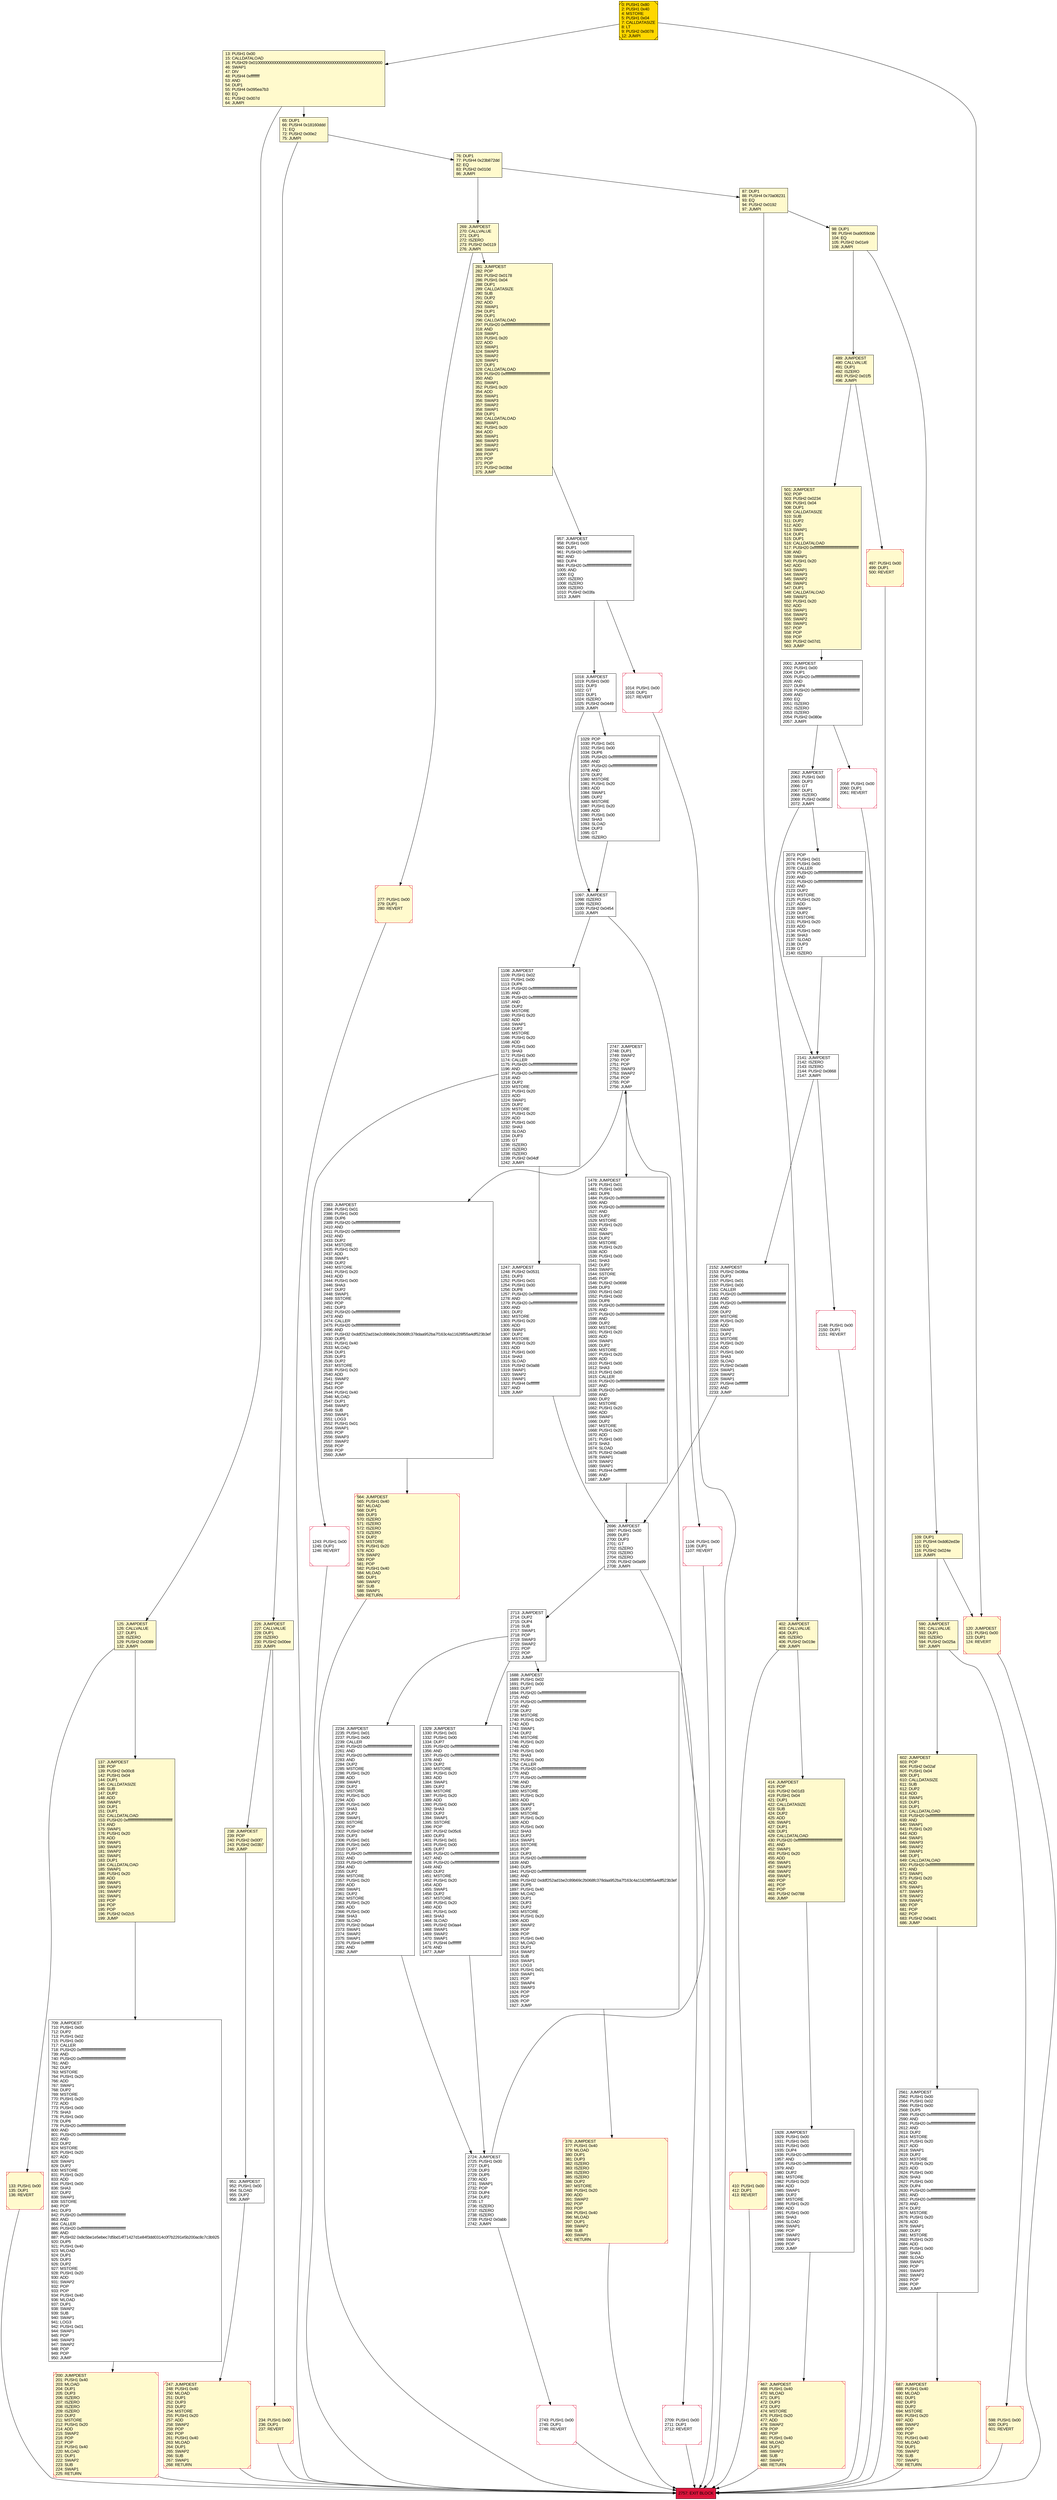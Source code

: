digraph G {
bgcolor=transparent rankdir=UD;
node [shape=box style=filled color=black fillcolor=white fontname=arial fontcolor=black];
709 [label="709: JUMPDEST\l710: PUSH1 0x00\l712: DUP2\l713: PUSH1 0x02\l715: PUSH1 0x00\l717: CALLER\l718: PUSH20 0xffffffffffffffffffffffffffffffffffffffff\l739: AND\l740: PUSH20 0xffffffffffffffffffffffffffffffffffffffff\l761: AND\l762: DUP2\l763: MSTORE\l764: PUSH1 0x20\l766: ADD\l767: SWAP1\l768: DUP2\l769: MSTORE\l770: PUSH1 0x20\l772: ADD\l773: PUSH1 0x00\l775: SHA3\l776: PUSH1 0x00\l778: DUP6\l779: PUSH20 0xffffffffffffffffffffffffffffffffffffffff\l800: AND\l801: PUSH20 0xffffffffffffffffffffffffffffffffffffffff\l822: AND\l823: DUP2\l824: MSTORE\l825: PUSH1 0x20\l827: ADD\l828: SWAP1\l829: DUP2\l830: MSTORE\l831: PUSH1 0x20\l833: ADD\l834: PUSH1 0x00\l836: SHA3\l837: DUP2\l838: SWAP1\l839: SSTORE\l840: POP\l841: DUP3\l842: PUSH20 0xffffffffffffffffffffffffffffffffffffffff\l863: AND\l864: CALLER\l865: PUSH20 0xffffffffffffffffffffffffffffffffffffffff\l886: AND\l887: PUSH32 0x8c5be1e5ebec7d5bd14f71427d1e84f3dd0314c0f7b2291e5b200ac8c7c3b925\l920: DUP5\l921: PUSH1 0x40\l923: MLOAD\l924: DUP1\l925: DUP3\l926: DUP2\l927: MSTORE\l928: PUSH1 0x20\l930: ADD\l931: SWAP2\l932: POP\l933: POP\l934: PUSH1 0x40\l936: MLOAD\l937: DUP1\l938: SWAP2\l939: SUB\l940: SWAP1\l941: LOG3\l942: PUSH1 0x01\l944: SWAP1\l945: POP\l946: SWAP3\l947: SWAP2\l948: POP\l949: POP\l950: JUMP\l" ];
951 [label="951: JUMPDEST\l952: PUSH1 0x00\l954: SLOAD\l955: DUP2\l956: JUMP\l" ];
1478 [label="1478: JUMPDEST\l1479: PUSH1 0x01\l1481: PUSH1 0x00\l1483: DUP6\l1484: PUSH20 0xffffffffffffffffffffffffffffffffffffffff\l1505: AND\l1506: PUSH20 0xffffffffffffffffffffffffffffffffffffffff\l1527: AND\l1528: DUP2\l1529: MSTORE\l1530: PUSH1 0x20\l1532: ADD\l1533: SWAP1\l1534: DUP2\l1535: MSTORE\l1536: PUSH1 0x20\l1538: ADD\l1539: PUSH1 0x00\l1541: SHA3\l1542: DUP2\l1543: SWAP1\l1544: SSTORE\l1545: POP\l1546: PUSH2 0x0698\l1549: DUP3\l1550: PUSH1 0x02\l1552: PUSH1 0x00\l1554: DUP8\l1555: PUSH20 0xffffffffffffffffffffffffffffffffffffffff\l1576: AND\l1577: PUSH20 0xffffffffffffffffffffffffffffffffffffffff\l1598: AND\l1599: DUP2\l1600: MSTORE\l1601: PUSH1 0x20\l1603: ADD\l1604: SWAP1\l1605: DUP2\l1606: MSTORE\l1607: PUSH1 0x20\l1609: ADD\l1610: PUSH1 0x00\l1612: SHA3\l1613: PUSH1 0x00\l1615: CALLER\l1616: PUSH20 0xffffffffffffffffffffffffffffffffffffffff\l1637: AND\l1638: PUSH20 0xffffffffffffffffffffffffffffffffffffffff\l1659: AND\l1660: DUP2\l1661: MSTORE\l1662: PUSH1 0x20\l1664: ADD\l1665: SWAP1\l1666: DUP2\l1667: MSTORE\l1668: PUSH1 0x20\l1670: ADD\l1671: PUSH1 0x00\l1673: SHA3\l1674: SLOAD\l1675: PUSH2 0x0a88\l1678: SWAP1\l1679: SWAP2\l1680: SWAP1\l1681: PUSH4 0xffffffff\l1686: AND\l1687: JUMP\l" ];
564 [label="564: JUMPDEST\l565: PUSH1 0x40\l567: MLOAD\l568: DUP1\l569: DUP3\l570: ISZERO\l571: ISZERO\l572: ISZERO\l573: ISZERO\l574: DUP2\l575: MSTORE\l576: PUSH1 0x20\l578: ADD\l579: SWAP2\l580: POP\l581: POP\l582: PUSH1 0x40\l584: MLOAD\l585: DUP1\l586: SWAP2\l587: SUB\l588: SWAP1\l589: RETURN\l" fillcolor=lemonchiffon shape=Msquare color=crimson ];
2234 [label="2234: JUMPDEST\l2235: PUSH1 0x01\l2237: PUSH1 0x00\l2239: CALLER\l2240: PUSH20 0xffffffffffffffffffffffffffffffffffffffff\l2261: AND\l2262: PUSH20 0xffffffffffffffffffffffffffffffffffffffff\l2283: AND\l2284: DUP2\l2285: MSTORE\l2286: PUSH1 0x20\l2288: ADD\l2289: SWAP1\l2290: DUP2\l2291: MSTORE\l2292: PUSH1 0x20\l2294: ADD\l2295: PUSH1 0x00\l2297: SHA3\l2298: DUP2\l2299: SWAP1\l2300: SSTORE\l2301: POP\l2302: PUSH2 0x094f\l2305: DUP3\l2306: PUSH1 0x01\l2308: PUSH1 0x00\l2310: DUP7\l2311: PUSH20 0xffffffffffffffffffffffffffffffffffffffff\l2332: AND\l2333: PUSH20 0xffffffffffffffffffffffffffffffffffffffff\l2354: AND\l2355: DUP2\l2356: MSTORE\l2357: PUSH1 0x20\l2359: ADD\l2360: SWAP1\l2361: DUP2\l2362: MSTORE\l2363: PUSH1 0x20\l2365: ADD\l2366: PUSH1 0x00\l2368: SHA3\l2369: SLOAD\l2370: PUSH2 0x0aa4\l2373: SWAP1\l2374: SWAP2\l2375: SWAP1\l2376: PUSH4 0xffffffff\l2381: AND\l2382: JUMP\l" ];
238 [label="238: JUMPDEST\l239: POP\l240: PUSH2 0x00f7\l243: PUSH2 0x03b7\l246: JUMP\l" fillcolor=lemonchiffon ];
2062 [label="2062: JUMPDEST\l2063: PUSH1 0x00\l2065: DUP3\l2066: GT\l2067: DUP1\l2068: ISZERO\l2069: PUSH2 0x085d\l2072: JUMPI\l" ];
76 [label="76: DUP1\l77: PUSH4 0x23b872dd\l82: EQ\l83: PUSH2 0x010d\l86: JUMPI\l" fillcolor=lemonchiffon ];
2743 [label="2743: PUSH1 0x00\l2745: DUP1\l2746: REVERT\l" shape=Msquare color=crimson ];
2073 [label="2073: POP\l2074: PUSH1 0x01\l2076: PUSH1 0x00\l2078: CALLER\l2079: PUSH20 0xffffffffffffffffffffffffffffffffffffffff\l2100: AND\l2101: PUSH20 0xffffffffffffffffffffffffffffffffffffffff\l2122: AND\l2123: DUP2\l2124: MSTORE\l2125: PUSH1 0x20\l2127: ADD\l2128: SWAP1\l2129: DUP2\l2130: MSTORE\l2131: PUSH1 0x20\l2133: ADD\l2134: PUSH1 0x00\l2136: SHA3\l2137: SLOAD\l2138: DUP3\l2139: GT\l2140: ISZERO\l" ];
2561 [label="2561: JUMPDEST\l2562: PUSH1 0x00\l2564: PUSH1 0x02\l2566: PUSH1 0x00\l2568: DUP5\l2569: PUSH20 0xffffffffffffffffffffffffffffffffffffffff\l2590: AND\l2591: PUSH20 0xffffffffffffffffffffffffffffffffffffffff\l2612: AND\l2613: DUP2\l2614: MSTORE\l2615: PUSH1 0x20\l2617: ADD\l2618: SWAP1\l2619: DUP2\l2620: MSTORE\l2621: PUSH1 0x20\l2623: ADD\l2624: PUSH1 0x00\l2626: SHA3\l2627: PUSH1 0x00\l2629: DUP4\l2630: PUSH20 0xffffffffffffffffffffffffffffffffffffffff\l2651: AND\l2652: PUSH20 0xffffffffffffffffffffffffffffffffffffffff\l2673: AND\l2674: DUP2\l2675: MSTORE\l2676: PUSH1 0x20\l2678: ADD\l2679: SWAP1\l2680: DUP2\l2681: MSTORE\l2682: PUSH1 0x20\l2684: ADD\l2685: PUSH1 0x00\l2687: SHA3\l2688: SLOAD\l2689: SWAP1\l2690: POP\l2691: SWAP3\l2692: SWAP2\l2693: POP\l2694: POP\l2695: JUMP\l" ];
687 [label="687: JUMPDEST\l688: PUSH1 0x40\l690: MLOAD\l691: DUP1\l692: DUP3\l693: DUP2\l694: MSTORE\l695: PUSH1 0x20\l697: ADD\l698: SWAP2\l699: POP\l700: POP\l701: PUSH1 0x40\l703: MLOAD\l704: DUP1\l705: SWAP2\l706: SUB\l707: SWAP1\l708: RETURN\l" fillcolor=lemonchiffon shape=Msquare color=crimson ];
2713 [label="2713: JUMPDEST\l2714: DUP2\l2715: DUP4\l2716: SUB\l2717: SWAP1\l2718: POP\l2719: SWAP3\l2720: SWAP2\l2721: POP\l2722: POP\l2723: JUMP\l" ];
133 [label="133: PUSH1 0x00\l135: DUP1\l136: REVERT\l" fillcolor=lemonchiffon shape=Msquare color=crimson ];
87 [label="87: DUP1\l88: PUSH4 0x70a08231\l93: EQ\l94: PUSH2 0x0192\l97: JUMPI\l" fillcolor=lemonchiffon ];
2724 [label="2724: JUMPDEST\l2725: PUSH1 0x00\l2727: DUP1\l2728: DUP3\l2729: DUP5\l2730: ADD\l2731: SWAP1\l2732: POP\l2733: DUP4\l2734: DUP2\l2735: LT\l2736: ISZERO\l2737: ISZERO\l2738: ISZERO\l2739: PUSH2 0x0abb\l2742: JUMPI\l" ];
2058 [label="2058: PUSH1 0x00\l2060: DUP1\l2061: REVERT\l" shape=Msquare color=crimson ];
277 [label="277: PUSH1 0x00\l279: DUP1\l280: REVERT\l" fillcolor=lemonchiffon shape=Msquare color=crimson ];
2709 [label="2709: PUSH1 0x00\l2711: DUP1\l2712: REVERT\l" shape=Msquare color=crimson ];
125 [label="125: JUMPDEST\l126: CALLVALUE\l127: DUP1\l128: ISZERO\l129: PUSH2 0x0089\l132: JUMPI\l" fillcolor=lemonchiffon ];
0 [label="0: PUSH1 0x80\l2: PUSH1 0x40\l4: MSTORE\l5: PUSH1 0x04\l7: CALLDATASIZE\l8: LT\l9: PUSH2 0x0078\l12: JUMPI\l" fillcolor=lemonchiffon shape=Msquare fillcolor=gold ];
410 [label="410: PUSH1 0x00\l412: DUP1\l413: REVERT\l" fillcolor=lemonchiffon shape=Msquare color=crimson ];
247 [label="247: JUMPDEST\l248: PUSH1 0x40\l250: MLOAD\l251: DUP1\l252: DUP3\l253: DUP2\l254: MSTORE\l255: PUSH1 0x20\l257: ADD\l258: SWAP2\l259: POP\l260: POP\l261: PUSH1 0x40\l263: MLOAD\l264: DUP1\l265: SWAP2\l266: SUB\l267: SWAP1\l268: RETURN\l" fillcolor=lemonchiffon shape=Msquare color=crimson ];
376 [label="376: JUMPDEST\l377: PUSH1 0x40\l379: MLOAD\l380: DUP1\l381: DUP3\l382: ISZERO\l383: ISZERO\l384: ISZERO\l385: ISZERO\l386: DUP2\l387: MSTORE\l388: PUSH1 0x20\l390: ADD\l391: SWAP2\l392: POP\l393: POP\l394: PUSH1 0x40\l396: MLOAD\l397: DUP1\l398: SWAP2\l399: SUB\l400: SWAP1\l401: RETURN\l" fillcolor=lemonchiffon shape=Msquare color=crimson ];
2757 [label="2757: EXIT BLOCK\l" fillcolor=crimson ];
2148 [label="2148: PUSH1 0x00\l2150: DUP1\l2151: REVERT\l" shape=Msquare color=crimson ];
13 [label="13: PUSH1 0x00\l15: CALLDATALOAD\l16: PUSH29 0x0100000000000000000000000000000000000000000000000000000000\l46: SWAP1\l47: DIV\l48: PUSH4 0xffffffff\l53: AND\l54: DUP1\l55: PUSH4 0x095ea7b3\l60: EQ\l61: PUSH2 0x007d\l64: JUMPI\l" fillcolor=lemonchiffon ];
414 [label="414: JUMPDEST\l415: POP\l416: PUSH2 0x01d3\l419: PUSH1 0x04\l421: DUP1\l422: CALLDATASIZE\l423: SUB\l424: DUP2\l425: ADD\l426: SWAP1\l427: DUP1\l428: DUP1\l429: CALLDATALOAD\l430: PUSH20 0xffffffffffffffffffffffffffffffffffffffff\l451: AND\l452: SWAP1\l453: PUSH1 0x20\l455: ADD\l456: SWAP1\l457: SWAP3\l458: SWAP2\l459: SWAP1\l460: POP\l461: POP\l462: POP\l463: PUSH2 0x0788\l466: JUMP\l" fillcolor=lemonchiffon ];
1097 [label="1097: JUMPDEST\l1098: ISZERO\l1099: ISZERO\l1100: PUSH2 0x0454\l1103: JUMPI\l" ];
234 [label="234: PUSH1 0x00\l236: DUP1\l237: REVERT\l" fillcolor=lemonchiffon shape=Msquare color=crimson ];
281 [label="281: JUMPDEST\l282: POP\l283: PUSH2 0x0178\l286: PUSH1 0x04\l288: DUP1\l289: CALLDATASIZE\l290: SUB\l291: DUP2\l292: ADD\l293: SWAP1\l294: DUP1\l295: DUP1\l296: CALLDATALOAD\l297: PUSH20 0xffffffffffffffffffffffffffffffffffffffff\l318: AND\l319: SWAP1\l320: PUSH1 0x20\l322: ADD\l323: SWAP1\l324: SWAP3\l325: SWAP2\l326: SWAP1\l327: DUP1\l328: CALLDATALOAD\l329: PUSH20 0xffffffffffffffffffffffffffffffffffffffff\l350: AND\l351: SWAP1\l352: PUSH1 0x20\l354: ADD\l355: SWAP1\l356: SWAP3\l357: SWAP2\l358: SWAP1\l359: DUP1\l360: CALLDATALOAD\l361: SWAP1\l362: PUSH1 0x20\l364: ADD\l365: SWAP1\l366: SWAP3\l367: SWAP2\l368: SWAP1\l369: POP\l370: POP\l371: POP\l372: PUSH2 0x03bd\l375: JUMP\l" fillcolor=lemonchiffon ];
489 [label="489: JUMPDEST\l490: CALLVALUE\l491: DUP1\l492: ISZERO\l493: PUSH2 0x01f5\l496: JUMPI\l" fillcolor=lemonchiffon ];
957 [label="957: JUMPDEST\l958: PUSH1 0x00\l960: DUP1\l961: PUSH20 0xffffffffffffffffffffffffffffffffffffffff\l982: AND\l983: DUP4\l984: PUSH20 0xffffffffffffffffffffffffffffffffffffffff\l1005: AND\l1006: EQ\l1007: ISZERO\l1008: ISZERO\l1009: ISZERO\l1010: PUSH2 0x03fa\l1013: JUMPI\l" ];
497 [label="497: PUSH1 0x00\l499: DUP1\l500: REVERT\l" fillcolor=lemonchiffon shape=Msquare color=crimson ];
1029 [label="1029: POP\l1030: PUSH1 0x01\l1032: PUSH1 0x00\l1034: DUP6\l1035: PUSH20 0xffffffffffffffffffffffffffffffffffffffff\l1056: AND\l1057: PUSH20 0xffffffffffffffffffffffffffffffffffffffff\l1078: AND\l1079: DUP2\l1080: MSTORE\l1081: PUSH1 0x20\l1083: ADD\l1084: SWAP1\l1085: DUP2\l1086: MSTORE\l1087: PUSH1 0x20\l1089: ADD\l1090: PUSH1 0x00\l1092: SHA3\l1093: SLOAD\l1094: DUP3\l1095: GT\l1096: ISZERO\l" ];
2747 [label="2747: JUMPDEST\l2748: DUP1\l2749: SWAP2\l2750: POP\l2751: POP\l2752: SWAP3\l2753: SWAP2\l2754: POP\l2755: POP\l2756: JUMP\l" ];
1014 [label="1014: PUSH1 0x00\l1016: DUP1\l1017: REVERT\l" shape=Msquare color=crimson ];
402 [label="402: JUMPDEST\l403: CALLVALUE\l404: DUP1\l405: ISZERO\l406: PUSH2 0x019e\l409: JUMPI\l" fillcolor=lemonchiffon ];
1108 [label="1108: JUMPDEST\l1109: PUSH1 0x02\l1111: PUSH1 0x00\l1113: DUP6\l1114: PUSH20 0xffffffffffffffffffffffffffffffffffffffff\l1135: AND\l1136: PUSH20 0xffffffffffffffffffffffffffffffffffffffff\l1157: AND\l1158: DUP2\l1159: MSTORE\l1160: PUSH1 0x20\l1162: ADD\l1163: SWAP1\l1164: DUP2\l1165: MSTORE\l1166: PUSH1 0x20\l1168: ADD\l1169: PUSH1 0x00\l1171: SHA3\l1172: PUSH1 0x00\l1174: CALLER\l1175: PUSH20 0xffffffffffffffffffffffffffffffffffffffff\l1196: AND\l1197: PUSH20 0xffffffffffffffffffffffffffffffffffffffff\l1218: AND\l1219: DUP2\l1220: MSTORE\l1221: PUSH1 0x20\l1223: ADD\l1224: SWAP1\l1225: DUP2\l1226: MSTORE\l1227: PUSH1 0x20\l1229: ADD\l1230: PUSH1 0x00\l1232: SHA3\l1233: SLOAD\l1234: DUP3\l1235: GT\l1236: ISZERO\l1237: ISZERO\l1238: ISZERO\l1239: PUSH2 0x04df\l1242: JUMPI\l" ];
1329 [label="1329: JUMPDEST\l1330: PUSH1 0x01\l1332: PUSH1 0x00\l1334: DUP7\l1335: PUSH20 0xffffffffffffffffffffffffffffffffffffffff\l1356: AND\l1357: PUSH20 0xffffffffffffffffffffffffffffffffffffffff\l1378: AND\l1379: DUP2\l1380: MSTORE\l1381: PUSH1 0x20\l1383: ADD\l1384: SWAP1\l1385: DUP2\l1386: MSTORE\l1387: PUSH1 0x20\l1389: ADD\l1390: PUSH1 0x00\l1392: SHA3\l1393: DUP2\l1394: SWAP1\l1395: SSTORE\l1396: POP\l1397: PUSH2 0x05c6\l1400: DUP3\l1401: PUSH1 0x01\l1403: PUSH1 0x00\l1405: DUP7\l1406: PUSH20 0xffffffffffffffffffffffffffffffffffffffff\l1427: AND\l1428: PUSH20 0xffffffffffffffffffffffffffffffffffffffff\l1449: AND\l1450: DUP2\l1451: MSTORE\l1452: PUSH1 0x20\l1454: ADD\l1455: SWAP1\l1456: DUP2\l1457: MSTORE\l1458: PUSH1 0x20\l1460: ADD\l1461: PUSH1 0x00\l1463: SHA3\l1464: SLOAD\l1465: PUSH2 0x0aa4\l1468: SWAP1\l1469: SWAP2\l1470: SWAP1\l1471: PUSH4 0xffffffff\l1476: AND\l1477: JUMP\l" ];
98 [label="98: DUP1\l99: PUSH4 0xa9059cbb\l104: EQ\l105: PUSH2 0x01e9\l108: JUMPI\l" fillcolor=lemonchiffon ];
1247 [label="1247: JUMPDEST\l1248: PUSH2 0x0531\l1251: DUP3\l1252: PUSH1 0x01\l1254: PUSH1 0x00\l1256: DUP8\l1257: PUSH20 0xffffffffffffffffffffffffffffffffffffffff\l1278: AND\l1279: PUSH20 0xffffffffffffffffffffffffffffffffffffffff\l1300: AND\l1301: DUP2\l1302: MSTORE\l1303: PUSH1 0x20\l1305: ADD\l1306: SWAP1\l1307: DUP2\l1308: MSTORE\l1309: PUSH1 0x20\l1311: ADD\l1312: PUSH1 0x00\l1314: SHA3\l1315: SLOAD\l1316: PUSH2 0x0a88\l1319: SWAP1\l1320: SWAP2\l1321: SWAP1\l1322: PUSH4 0xffffffff\l1327: AND\l1328: JUMP\l" ];
467 [label="467: JUMPDEST\l468: PUSH1 0x40\l470: MLOAD\l471: DUP1\l472: DUP3\l473: DUP2\l474: MSTORE\l475: PUSH1 0x20\l477: ADD\l478: SWAP2\l479: POP\l480: POP\l481: PUSH1 0x40\l483: MLOAD\l484: DUP1\l485: SWAP2\l486: SUB\l487: SWAP1\l488: RETURN\l" fillcolor=lemonchiffon shape=Msquare color=crimson ];
1018 [label="1018: JUMPDEST\l1019: PUSH1 0x00\l1021: DUP3\l1022: GT\l1023: DUP1\l1024: ISZERO\l1025: PUSH2 0x0449\l1028: JUMPI\l" ];
2696 [label="2696: JUMPDEST\l2697: PUSH1 0x00\l2699: DUP3\l2700: DUP3\l2701: GT\l2702: ISZERO\l2703: ISZERO\l2704: ISZERO\l2705: PUSH2 0x0a99\l2708: JUMPI\l" ];
2383 [label="2383: JUMPDEST\l2384: PUSH1 0x01\l2386: PUSH1 0x00\l2388: DUP6\l2389: PUSH20 0xffffffffffffffffffffffffffffffffffffffff\l2410: AND\l2411: PUSH20 0xffffffffffffffffffffffffffffffffffffffff\l2432: AND\l2433: DUP2\l2434: MSTORE\l2435: PUSH1 0x20\l2437: ADD\l2438: SWAP1\l2439: DUP2\l2440: MSTORE\l2441: PUSH1 0x20\l2443: ADD\l2444: PUSH1 0x00\l2446: SHA3\l2447: DUP2\l2448: SWAP1\l2449: SSTORE\l2450: POP\l2451: DUP3\l2452: PUSH20 0xffffffffffffffffffffffffffffffffffffffff\l2473: AND\l2474: CALLER\l2475: PUSH20 0xffffffffffffffffffffffffffffffffffffffff\l2496: AND\l2497: PUSH32 0xddf252ad1be2c89b69c2b068fc378daa952ba7f163c4a11628f55a4df523b3ef\l2530: DUP5\l2531: PUSH1 0x40\l2533: MLOAD\l2534: DUP1\l2535: DUP3\l2536: DUP2\l2537: MSTORE\l2538: PUSH1 0x20\l2540: ADD\l2541: SWAP2\l2542: POP\l2543: POP\l2544: PUSH1 0x40\l2546: MLOAD\l2547: DUP1\l2548: SWAP2\l2549: SUB\l2550: SWAP1\l2551: LOG3\l2552: PUSH1 0x01\l2554: SWAP1\l2555: POP\l2556: SWAP3\l2557: SWAP2\l2558: POP\l2559: POP\l2560: JUMP\l" ];
501 [label="501: JUMPDEST\l502: POP\l503: PUSH2 0x0234\l506: PUSH1 0x04\l508: DUP1\l509: CALLDATASIZE\l510: SUB\l511: DUP2\l512: ADD\l513: SWAP1\l514: DUP1\l515: DUP1\l516: CALLDATALOAD\l517: PUSH20 0xffffffffffffffffffffffffffffffffffffffff\l538: AND\l539: SWAP1\l540: PUSH1 0x20\l542: ADD\l543: SWAP1\l544: SWAP3\l545: SWAP2\l546: SWAP1\l547: DUP1\l548: CALLDATALOAD\l549: SWAP1\l550: PUSH1 0x20\l552: ADD\l553: SWAP1\l554: SWAP3\l555: SWAP2\l556: SWAP1\l557: POP\l558: POP\l559: POP\l560: PUSH2 0x07d1\l563: JUMP\l" fillcolor=lemonchiffon ];
602 [label="602: JUMPDEST\l603: POP\l604: PUSH2 0x02af\l607: PUSH1 0x04\l609: DUP1\l610: CALLDATASIZE\l611: SUB\l612: DUP2\l613: ADD\l614: SWAP1\l615: DUP1\l616: DUP1\l617: CALLDATALOAD\l618: PUSH20 0xffffffffffffffffffffffffffffffffffffffff\l639: AND\l640: SWAP1\l641: PUSH1 0x20\l643: ADD\l644: SWAP1\l645: SWAP3\l646: SWAP2\l647: SWAP1\l648: DUP1\l649: CALLDATALOAD\l650: PUSH20 0xffffffffffffffffffffffffffffffffffffffff\l671: AND\l672: SWAP1\l673: PUSH1 0x20\l675: ADD\l676: SWAP1\l677: SWAP3\l678: SWAP2\l679: SWAP1\l680: POP\l681: POP\l682: POP\l683: PUSH2 0x0a01\l686: JUMP\l" fillcolor=lemonchiffon ];
269 [label="269: JUMPDEST\l270: CALLVALUE\l271: DUP1\l272: ISZERO\l273: PUSH2 0x0119\l276: JUMPI\l" fillcolor=lemonchiffon ];
137 [label="137: JUMPDEST\l138: POP\l139: PUSH2 0x00c8\l142: PUSH1 0x04\l144: DUP1\l145: CALLDATASIZE\l146: SUB\l147: DUP2\l148: ADD\l149: SWAP1\l150: DUP1\l151: DUP1\l152: CALLDATALOAD\l153: PUSH20 0xffffffffffffffffffffffffffffffffffffffff\l174: AND\l175: SWAP1\l176: PUSH1 0x20\l178: ADD\l179: SWAP1\l180: SWAP3\l181: SWAP2\l182: SWAP1\l183: DUP1\l184: CALLDATALOAD\l185: SWAP1\l186: PUSH1 0x20\l188: ADD\l189: SWAP1\l190: SWAP3\l191: SWAP2\l192: SWAP1\l193: POP\l194: POP\l195: POP\l196: PUSH2 0x02c5\l199: JUMP\l" fillcolor=lemonchiffon ];
226 [label="226: JUMPDEST\l227: CALLVALUE\l228: DUP1\l229: ISZERO\l230: PUSH2 0x00ee\l233: JUMPI\l" fillcolor=lemonchiffon ];
109 [label="109: DUP1\l110: PUSH4 0xdd62ed3e\l115: EQ\l116: PUSH2 0x024e\l119: JUMPI\l" fillcolor=lemonchiffon ];
1928 [label="1928: JUMPDEST\l1929: PUSH1 0x00\l1931: PUSH1 0x01\l1933: PUSH1 0x00\l1935: DUP4\l1936: PUSH20 0xffffffffffffffffffffffffffffffffffffffff\l1957: AND\l1958: PUSH20 0xffffffffffffffffffffffffffffffffffffffff\l1979: AND\l1980: DUP2\l1981: MSTORE\l1982: PUSH1 0x20\l1984: ADD\l1985: SWAP1\l1986: DUP2\l1987: MSTORE\l1988: PUSH1 0x20\l1990: ADD\l1991: PUSH1 0x00\l1993: SHA3\l1994: SLOAD\l1995: SWAP1\l1996: POP\l1997: SWAP2\l1998: SWAP1\l1999: POP\l2000: JUMP\l" ];
1688 [label="1688: JUMPDEST\l1689: PUSH1 0x02\l1691: PUSH1 0x00\l1693: DUP7\l1694: PUSH20 0xffffffffffffffffffffffffffffffffffffffff\l1715: AND\l1716: PUSH20 0xffffffffffffffffffffffffffffffffffffffff\l1737: AND\l1738: DUP2\l1739: MSTORE\l1740: PUSH1 0x20\l1742: ADD\l1743: SWAP1\l1744: DUP2\l1745: MSTORE\l1746: PUSH1 0x20\l1748: ADD\l1749: PUSH1 0x00\l1751: SHA3\l1752: PUSH1 0x00\l1754: CALLER\l1755: PUSH20 0xffffffffffffffffffffffffffffffffffffffff\l1776: AND\l1777: PUSH20 0xffffffffffffffffffffffffffffffffffffffff\l1798: AND\l1799: DUP2\l1800: MSTORE\l1801: PUSH1 0x20\l1803: ADD\l1804: SWAP1\l1805: DUP2\l1806: MSTORE\l1807: PUSH1 0x20\l1809: ADD\l1810: PUSH1 0x00\l1812: SHA3\l1813: DUP2\l1814: SWAP1\l1815: SSTORE\l1816: POP\l1817: DUP3\l1818: PUSH20 0xffffffffffffffffffffffffffffffffffffffff\l1839: AND\l1840: DUP5\l1841: PUSH20 0xffffffffffffffffffffffffffffffffffffffff\l1862: AND\l1863: PUSH32 0xddf252ad1be2c89b69c2b068fc378daa952ba7f163c4a11628f55a4df523b3ef\l1896: DUP5\l1897: PUSH1 0x40\l1899: MLOAD\l1900: DUP1\l1901: DUP3\l1902: DUP2\l1903: MSTORE\l1904: PUSH1 0x20\l1906: ADD\l1907: SWAP2\l1908: POP\l1909: POP\l1910: PUSH1 0x40\l1912: MLOAD\l1913: DUP1\l1914: SWAP2\l1915: SUB\l1916: SWAP1\l1917: LOG3\l1918: PUSH1 0x01\l1920: SWAP1\l1921: POP\l1922: SWAP4\l1923: SWAP3\l1924: POP\l1925: POP\l1926: POP\l1927: JUMP\l" ];
65 [label="65: DUP1\l66: PUSH4 0x18160ddd\l71: EQ\l72: PUSH2 0x00e2\l75: JUMPI\l" fillcolor=lemonchiffon ];
2141 [label="2141: JUMPDEST\l2142: ISZERO\l2143: ISZERO\l2144: PUSH2 0x0868\l2147: JUMPI\l" ];
1104 [label="1104: PUSH1 0x00\l1106: DUP1\l1107: REVERT\l" shape=Msquare color=crimson ];
2152 [label="2152: JUMPDEST\l2153: PUSH2 0x08ba\l2156: DUP3\l2157: PUSH1 0x01\l2159: PUSH1 0x00\l2161: CALLER\l2162: PUSH20 0xffffffffffffffffffffffffffffffffffffffff\l2183: AND\l2184: PUSH20 0xffffffffffffffffffffffffffffffffffffffff\l2205: AND\l2206: DUP2\l2207: MSTORE\l2208: PUSH1 0x20\l2210: ADD\l2211: SWAP1\l2212: DUP2\l2213: MSTORE\l2214: PUSH1 0x20\l2216: ADD\l2217: PUSH1 0x00\l2219: SHA3\l2220: SLOAD\l2221: PUSH2 0x0a88\l2224: SWAP1\l2225: SWAP2\l2226: SWAP1\l2227: PUSH4 0xffffffff\l2232: AND\l2233: JUMP\l" ];
590 [label="590: JUMPDEST\l591: CALLVALUE\l592: DUP1\l593: ISZERO\l594: PUSH2 0x025a\l597: JUMPI\l" fillcolor=lemonchiffon ];
200 [label="200: JUMPDEST\l201: PUSH1 0x40\l203: MLOAD\l204: DUP1\l205: DUP3\l206: ISZERO\l207: ISZERO\l208: ISZERO\l209: ISZERO\l210: DUP2\l211: MSTORE\l212: PUSH1 0x20\l214: ADD\l215: SWAP2\l216: POP\l217: POP\l218: PUSH1 0x40\l220: MLOAD\l221: DUP1\l222: SWAP2\l223: SUB\l224: SWAP1\l225: RETURN\l" fillcolor=lemonchiffon shape=Msquare color=crimson ];
2001 [label="2001: JUMPDEST\l2002: PUSH1 0x00\l2004: DUP1\l2005: PUSH20 0xffffffffffffffffffffffffffffffffffffffff\l2026: AND\l2027: DUP4\l2028: PUSH20 0xffffffffffffffffffffffffffffffffffffffff\l2049: AND\l2050: EQ\l2051: ISZERO\l2052: ISZERO\l2053: ISZERO\l2054: PUSH2 0x080e\l2057: JUMPI\l" ];
598 [label="598: PUSH1 0x00\l600: DUP1\l601: REVERT\l" fillcolor=lemonchiffon shape=Msquare color=crimson ];
1243 [label="1243: PUSH1 0x00\l1245: DUP1\l1246: REVERT\l" shape=Msquare color=crimson ];
120 [label="120: JUMPDEST\l121: PUSH1 0x00\l123: DUP1\l124: REVERT\l" fillcolor=lemonchiffon shape=Msquare color=crimson ];
2148 -> 2757;
247 -> 2757;
376 -> 2757;
281 -> 957;
590 -> 598;
1108 -> 1247;
2561 -> 687;
65 -> 226;
1928 -> 467;
238 -> 951;
234 -> 2757;
501 -> 2001;
1014 -> 2757;
98 -> 489;
1097 -> 1108;
2152 -> 2696;
109 -> 120;
497 -> 2757;
590 -> 602;
957 -> 1014;
2062 -> 2073;
109 -> 590;
1029 -> 1097;
125 -> 133;
402 -> 414;
489 -> 497;
2141 -> 2152;
1108 -> 1243;
2234 -> 2724;
467 -> 2757;
13 -> 65;
76 -> 87;
1018 -> 1097;
489 -> 501;
2141 -> 2148;
2713 -> 2234;
226 -> 234;
1688 -> 376;
269 -> 281;
957 -> 1018;
414 -> 1928;
200 -> 2757;
598 -> 2757;
1018 -> 1029;
1104 -> 2757;
2747 -> 2383;
98 -> 109;
120 -> 2757;
1097 -> 1104;
2724 -> 2743;
1243 -> 2757;
1247 -> 2696;
951 -> 247;
2696 -> 2713;
0 -> 120;
2713 -> 1688;
564 -> 2757;
269 -> 277;
2747 -> 1478;
2743 -> 2757;
2696 -> 2709;
687 -> 2757;
125 -> 137;
2001 -> 2058;
65 -> 76;
133 -> 2757;
137 -> 709;
402 -> 410;
2062 -> 2141;
1478 -> 2696;
76 -> 269;
226 -> 238;
2383 -> 564;
2058 -> 2757;
709 -> 200;
277 -> 2757;
1329 -> 2724;
2709 -> 2757;
2001 -> 2062;
2073 -> 2141;
87 -> 98;
2713 -> 1329;
2724 -> 2747;
0 -> 13;
87 -> 402;
410 -> 2757;
13 -> 125;
602 -> 2561;
}